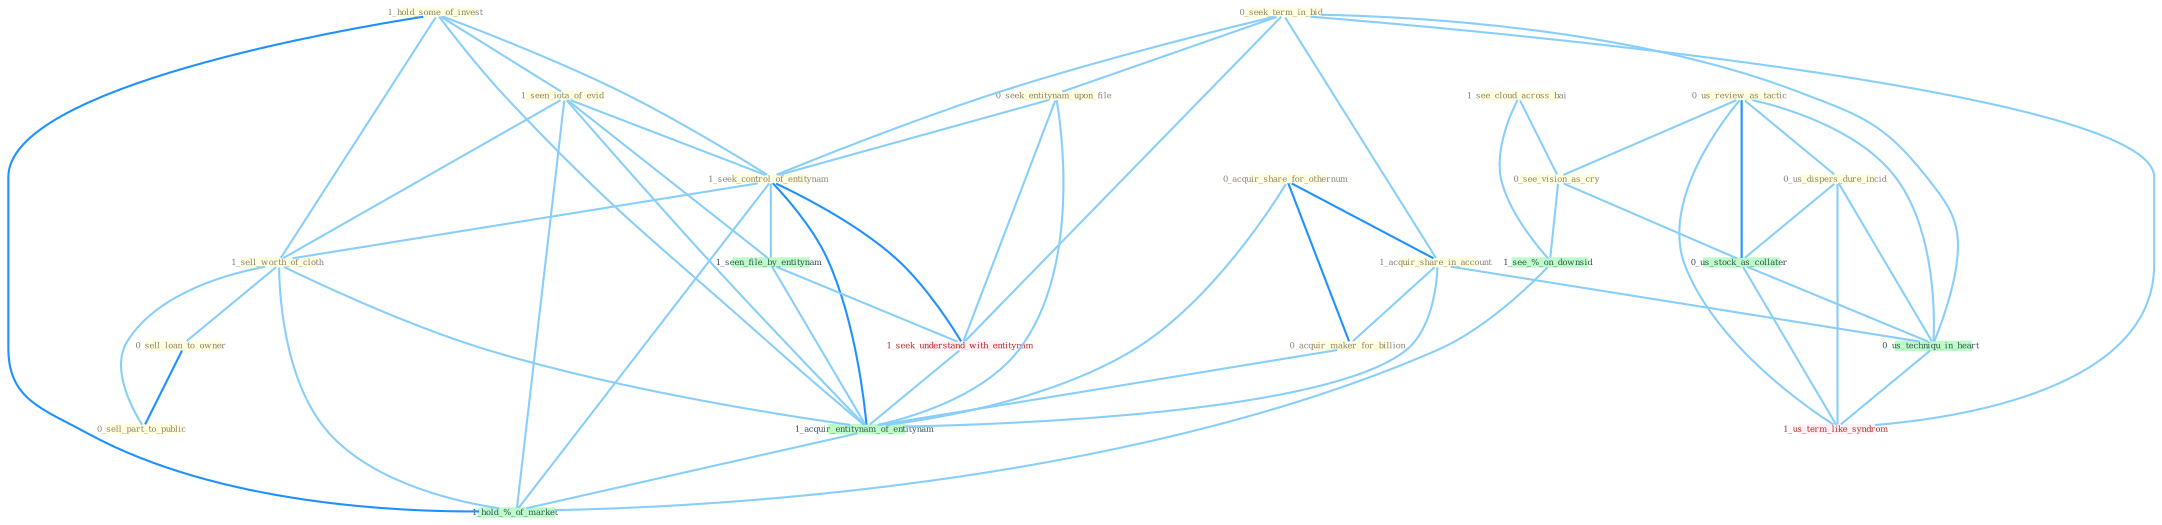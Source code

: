 Graph G{ 
    node
    [shape=polygon,style=filled,width=.5,height=.06,color="#BDFCC9",fixedsize=true,fontsize=4,
    fontcolor="#2f4f4f"];
    {node
    [color="#ffffe0", fontcolor="#8b7d6b"] "0_seek_term_in_bid " "1_hold_some_of_invest " "0_us_review_as_tactic " "0_acquir_share_for_othernum " "1_see_cloud_across_bai " "0_seek_entitynam_upon_file " "1_seen_iota_of_evid " "1_acquir_share_in_account " "0_us_dispers_dure_incid " "1_seek_control_of_entitynam " "1_sell_worth_of_cloth " "0_sell_loan_to_owner " "0_see_vision_as_cry " "0_acquir_maker_for_billion " "0_sell_part_to_public "}
{node [color="#fff0f5", fontcolor="#b22222"] "1_seek_understand_with_entitynam " "1_us_term_like_syndrom "}
edge [color="#B0E2FF"];

	"0_seek_term_in_bid " -- "0_seek_entitynam_upon_file " [w="1", color="#87cefa" ];
	"0_seek_term_in_bid " -- "1_acquir_share_in_account " [w="1", color="#87cefa" ];
	"0_seek_term_in_bid " -- "1_seek_control_of_entitynam " [w="1", color="#87cefa" ];
	"0_seek_term_in_bid " -- "1_seek_understand_with_entitynam " [w="1", color="#87cefa" ];
	"0_seek_term_in_bid " -- "0_us_techniqu_in_heart " [w="1", color="#87cefa" ];
	"0_seek_term_in_bid " -- "1_us_term_like_syndrom " [w="1", color="#87cefa" ];
	"1_hold_some_of_invest " -- "1_seen_iota_of_evid " [w="1", color="#87cefa" ];
	"1_hold_some_of_invest " -- "1_seek_control_of_entitynam " [w="1", color="#87cefa" ];
	"1_hold_some_of_invest " -- "1_sell_worth_of_cloth " [w="1", color="#87cefa" ];
	"1_hold_some_of_invest " -- "1_acquir_entitynam_of_entitynam " [w="1", color="#87cefa" ];
	"1_hold_some_of_invest " -- "1_hold_%_of_market " [w="2", color="#1e90ff" , len=0.8];
	"0_us_review_as_tactic " -- "0_us_dispers_dure_incid " [w="1", color="#87cefa" ];
	"0_us_review_as_tactic " -- "0_see_vision_as_cry " [w="1", color="#87cefa" ];
	"0_us_review_as_tactic " -- "0_us_stock_as_collater " [w="2", color="#1e90ff" , len=0.8];
	"0_us_review_as_tactic " -- "0_us_techniqu_in_heart " [w="1", color="#87cefa" ];
	"0_us_review_as_tactic " -- "1_us_term_like_syndrom " [w="1", color="#87cefa" ];
	"0_acquir_share_for_othernum " -- "1_acquir_share_in_account " [w="2", color="#1e90ff" , len=0.8];
	"0_acquir_share_for_othernum " -- "0_acquir_maker_for_billion " [w="2", color="#1e90ff" , len=0.8];
	"0_acquir_share_for_othernum " -- "1_acquir_entitynam_of_entitynam " [w="1", color="#87cefa" ];
	"1_see_cloud_across_bai " -- "0_see_vision_as_cry " [w="1", color="#87cefa" ];
	"1_see_cloud_across_bai " -- "1_see_%_on_downsid " [w="1", color="#87cefa" ];
	"0_seek_entitynam_upon_file " -- "1_seek_control_of_entitynam " [w="1", color="#87cefa" ];
	"0_seek_entitynam_upon_file " -- "1_seek_understand_with_entitynam " [w="1", color="#87cefa" ];
	"0_seek_entitynam_upon_file " -- "1_acquir_entitynam_of_entitynam " [w="1", color="#87cefa" ];
	"1_seen_iota_of_evid " -- "1_seek_control_of_entitynam " [w="1", color="#87cefa" ];
	"1_seen_iota_of_evid " -- "1_sell_worth_of_cloth " [w="1", color="#87cefa" ];
	"1_seen_iota_of_evid " -- "1_seen_file_by_entitynam " [w="1", color="#87cefa" ];
	"1_seen_iota_of_evid " -- "1_acquir_entitynam_of_entitynam " [w="1", color="#87cefa" ];
	"1_seen_iota_of_evid " -- "1_hold_%_of_market " [w="1", color="#87cefa" ];
	"1_acquir_share_in_account " -- "0_acquir_maker_for_billion " [w="1", color="#87cefa" ];
	"1_acquir_share_in_account " -- "1_acquir_entitynam_of_entitynam " [w="1", color="#87cefa" ];
	"1_acquir_share_in_account " -- "0_us_techniqu_in_heart " [w="1", color="#87cefa" ];
	"0_us_dispers_dure_incid " -- "0_us_stock_as_collater " [w="1", color="#87cefa" ];
	"0_us_dispers_dure_incid " -- "0_us_techniqu_in_heart " [w="1", color="#87cefa" ];
	"0_us_dispers_dure_incid " -- "1_us_term_like_syndrom " [w="1", color="#87cefa" ];
	"1_seek_control_of_entitynam " -- "1_sell_worth_of_cloth " [w="1", color="#87cefa" ];
	"1_seek_control_of_entitynam " -- "1_seen_file_by_entitynam " [w="1", color="#87cefa" ];
	"1_seek_control_of_entitynam " -- "1_seek_understand_with_entitynam " [w="2", color="#1e90ff" , len=0.8];
	"1_seek_control_of_entitynam " -- "1_acquir_entitynam_of_entitynam " [w="2", color="#1e90ff" , len=0.8];
	"1_seek_control_of_entitynam " -- "1_hold_%_of_market " [w="1", color="#87cefa" ];
	"1_sell_worth_of_cloth " -- "0_sell_loan_to_owner " [w="1", color="#87cefa" ];
	"1_sell_worth_of_cloth " -- "0_sell_part_to_public " [w="1", color="#87cefa" ];
	"1_sell_worth_of_cloth " -- "1_acquir_entitynam_of_entitynam " [w="1", color="#87cefa" ];
	"1_sell_worth_of_cloth " -- "1_hold_%_of_market " [w="1", color="#87cefa" ];
	"0_sell_loan_to_owner " -- "0_sell_part_to_public " [w="2", color="#1e90ff" , len=0.8];
	"0_see_vision_as_cry " -- "0_us_stock_as_collater " [w="1", color="#87cefa" ];
	"0_see_vision_as_cry " -- "1_see_%_on_downsid " [w="1", color="#87cefa" ];
	"0_acquir_maker_for_billion " -- "1_acquir_entitynam_of_entitynam " [w="1", color="#87cefa" ];
	"1_seen_file_by_entitynam " -- "1_seek_understand_with_entitynam " [w="1", color="#87cefa" ];
	"1_seen_file_by_entitynam " -- "1_acquir_entitynam_of_entitynam " [w="1", color="#87cefa" ];
	"0_us_stock_as_collater " -- "0_us_techniqu_in_heart " [w="1", color="#87cefa" ];
	"0_us_stock_as_collater " -- "1_us_term_like_syndrom " [w="1", color="#87cefa" ];
	"1_seek_understand_with_entitynam " -- "1_acquir_entitynam_of_entitynam " [w="1", color="#87cefa" ];
	"1_acquir_entitynam_of_entitynam " -- "1_hold_%_of_market " [w="1", color="#87cefa" ];
	"0_us_techniqu_in_heart " -- "1_us_term_like_syndrom " [w="1", color="#87cefa" ];
	"1_see_%_on_downsid " -- "1_hold_%_of_market " [w="1", color="#87cefa" ];
}
